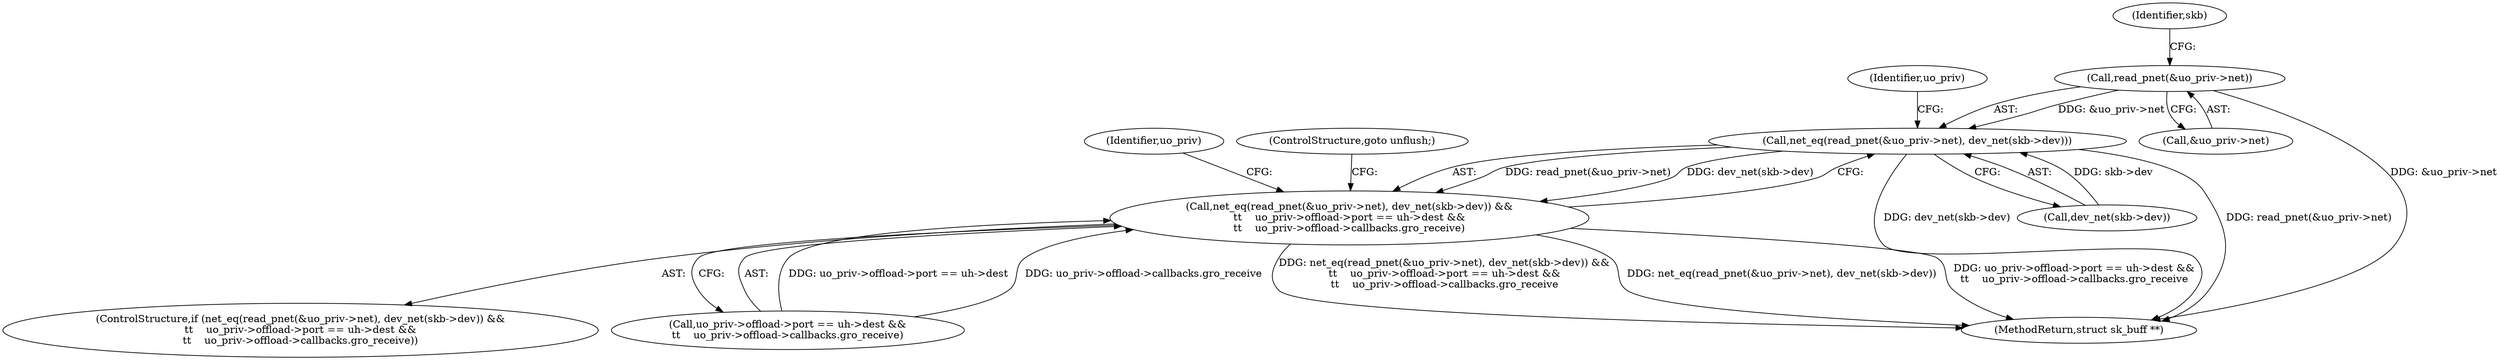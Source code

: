 digraph "0_linux_fac8e0f579695a3ecbc4d3cac369139d7f819971_1@API" {
"1000174" [label="(Call,read_pnet(&uo_priv->net))"];
"1000173" [label="(Call,net_eq(read_pnet(&uo_priv->net), dev_net(skb->dev)))"];
"1000172" [label="(Call,net_eq(read_pnet(&uo_priv->net), dev_net(skb->dev)) &&\n\t\t    uo_priv->offload->port == uh->dest &&\n\t\t    uo_priv->offload->callbacks.gro_receive)"];
"1000165" [label="(Identifier,uo_priv)"];
"1000175" [label="(Call,&uo_priv->net)"];
"1000171" [label="(ControlStructure,if (net_eq(read_pnet(&uo_priv->net), dev_net(skb->dev)) &&\n\t\t    uo_priv->offload->port == uh->dest &&\n\t\t    uo_priv->offload->callbacks.gro_receive))"];
"1000172" [label="(Call,net_eq(read_pnet(&uo_priv->net), dev_net(skb->dev)) &&\n\t\t    uo_priv->offload->port == uh->dest &&\n\t\t    uo_priv->offload->callbacks.gro_receive)"];
"1000179" [label="(Call,dev_net(skb->dev))"];
"1000187" [label="(Identifier,uo_priv)"];
"1000200" [label="(ControlStructure,goto unflush;)"];
"1000181" [label="(Identifier,skb)"];
"1000173" [label="(Call,net_eq(read_pnet(&uo_priv->net), dev_net(skb->dev)))"];
"1000183" [label="(Call,uo_priv->offload->port == uh->dest &&\n\t\t    uo_priv->offload->callbacks.gro_receive)"];
"1000306" [label="(MethodReturn,struct sk_buff **)"];
"1000174" [label="(Call,read_pnet(&uo_priv->net))"];
"1000174" -> "1000173"  [label="AST: "];
"1000174" -> "1000175"  [label="CFG: "];
"1000175" -> "1000174"  [label="AST: "];
"1000181" -> "1000174"  [label="CFG: "];
"1000174" -> "1000306"  [label="DDG: &uo_priv->net"];
"1000174" -> "1000173"  [label="DDG: &uo_priv->net"];
"1000173" -> "1000172"  [label="AST: "];
"1000173" -> "1000179"  [label="CFG: "];
"1000179" -> "1000173"  [label="AST: "];
"1000187" -> "1000173"  [label="CFG: "];
"1000172" -> "1000173"  [label="CFG: "];
"1000173" -> "1000306"  [label="DDG: dev_net(skb->dev)"];
"1000173" -> "1000306"  [label="DDG: read_pnet(&uo_priv->net)"];
"1000173" -> "1000172"  [label="DDG: read_pnet(&uo_priv->net)"];
"1000173" -> "1000172"  [label="DDG: dev_net(skb->dev)"];
"1000179" -> "1000173"  [label="DDG: skb->dev"];
"1000172" -> "1000171"  [label="AST: "];
"1000172" -> "1000183"  [label="CFG: "];
"1000183" -> "1000172"  [label="AST: "];
"1000200" -> "1000172"  [label="CFG: "];
"1000165" -> "1000172"  [label="CFG: "];
"1000172" -> "1000306"  [label="DDG: net_eq(read_pnet(&uo_priv->net), dev_net(skb->dev)) &&\n\t\t    uo_priv->offload->port == uh->dest &&\n\t\t    uo_priv->offload->callbacks.gro_receive"];
"1000172" -> "1000306"  [label="DDG: net_eq(read_pnet(&uo_priv->net), dev_net(skb->dev))"];
"1000172" -> "1000306"  [label="DDG: uo_priv->offload->port == uh->dest &&\n\t\t    uo_priv->offload->callbacks.gro_receive"];
"1000183" -> "1000172"  [label="DDG: uo_priv->offload->port == uh->dest"];
"1000183" -> "1000172"  [label="DDG: uo_priv->offload->callbacks.gro_receive"];
}
